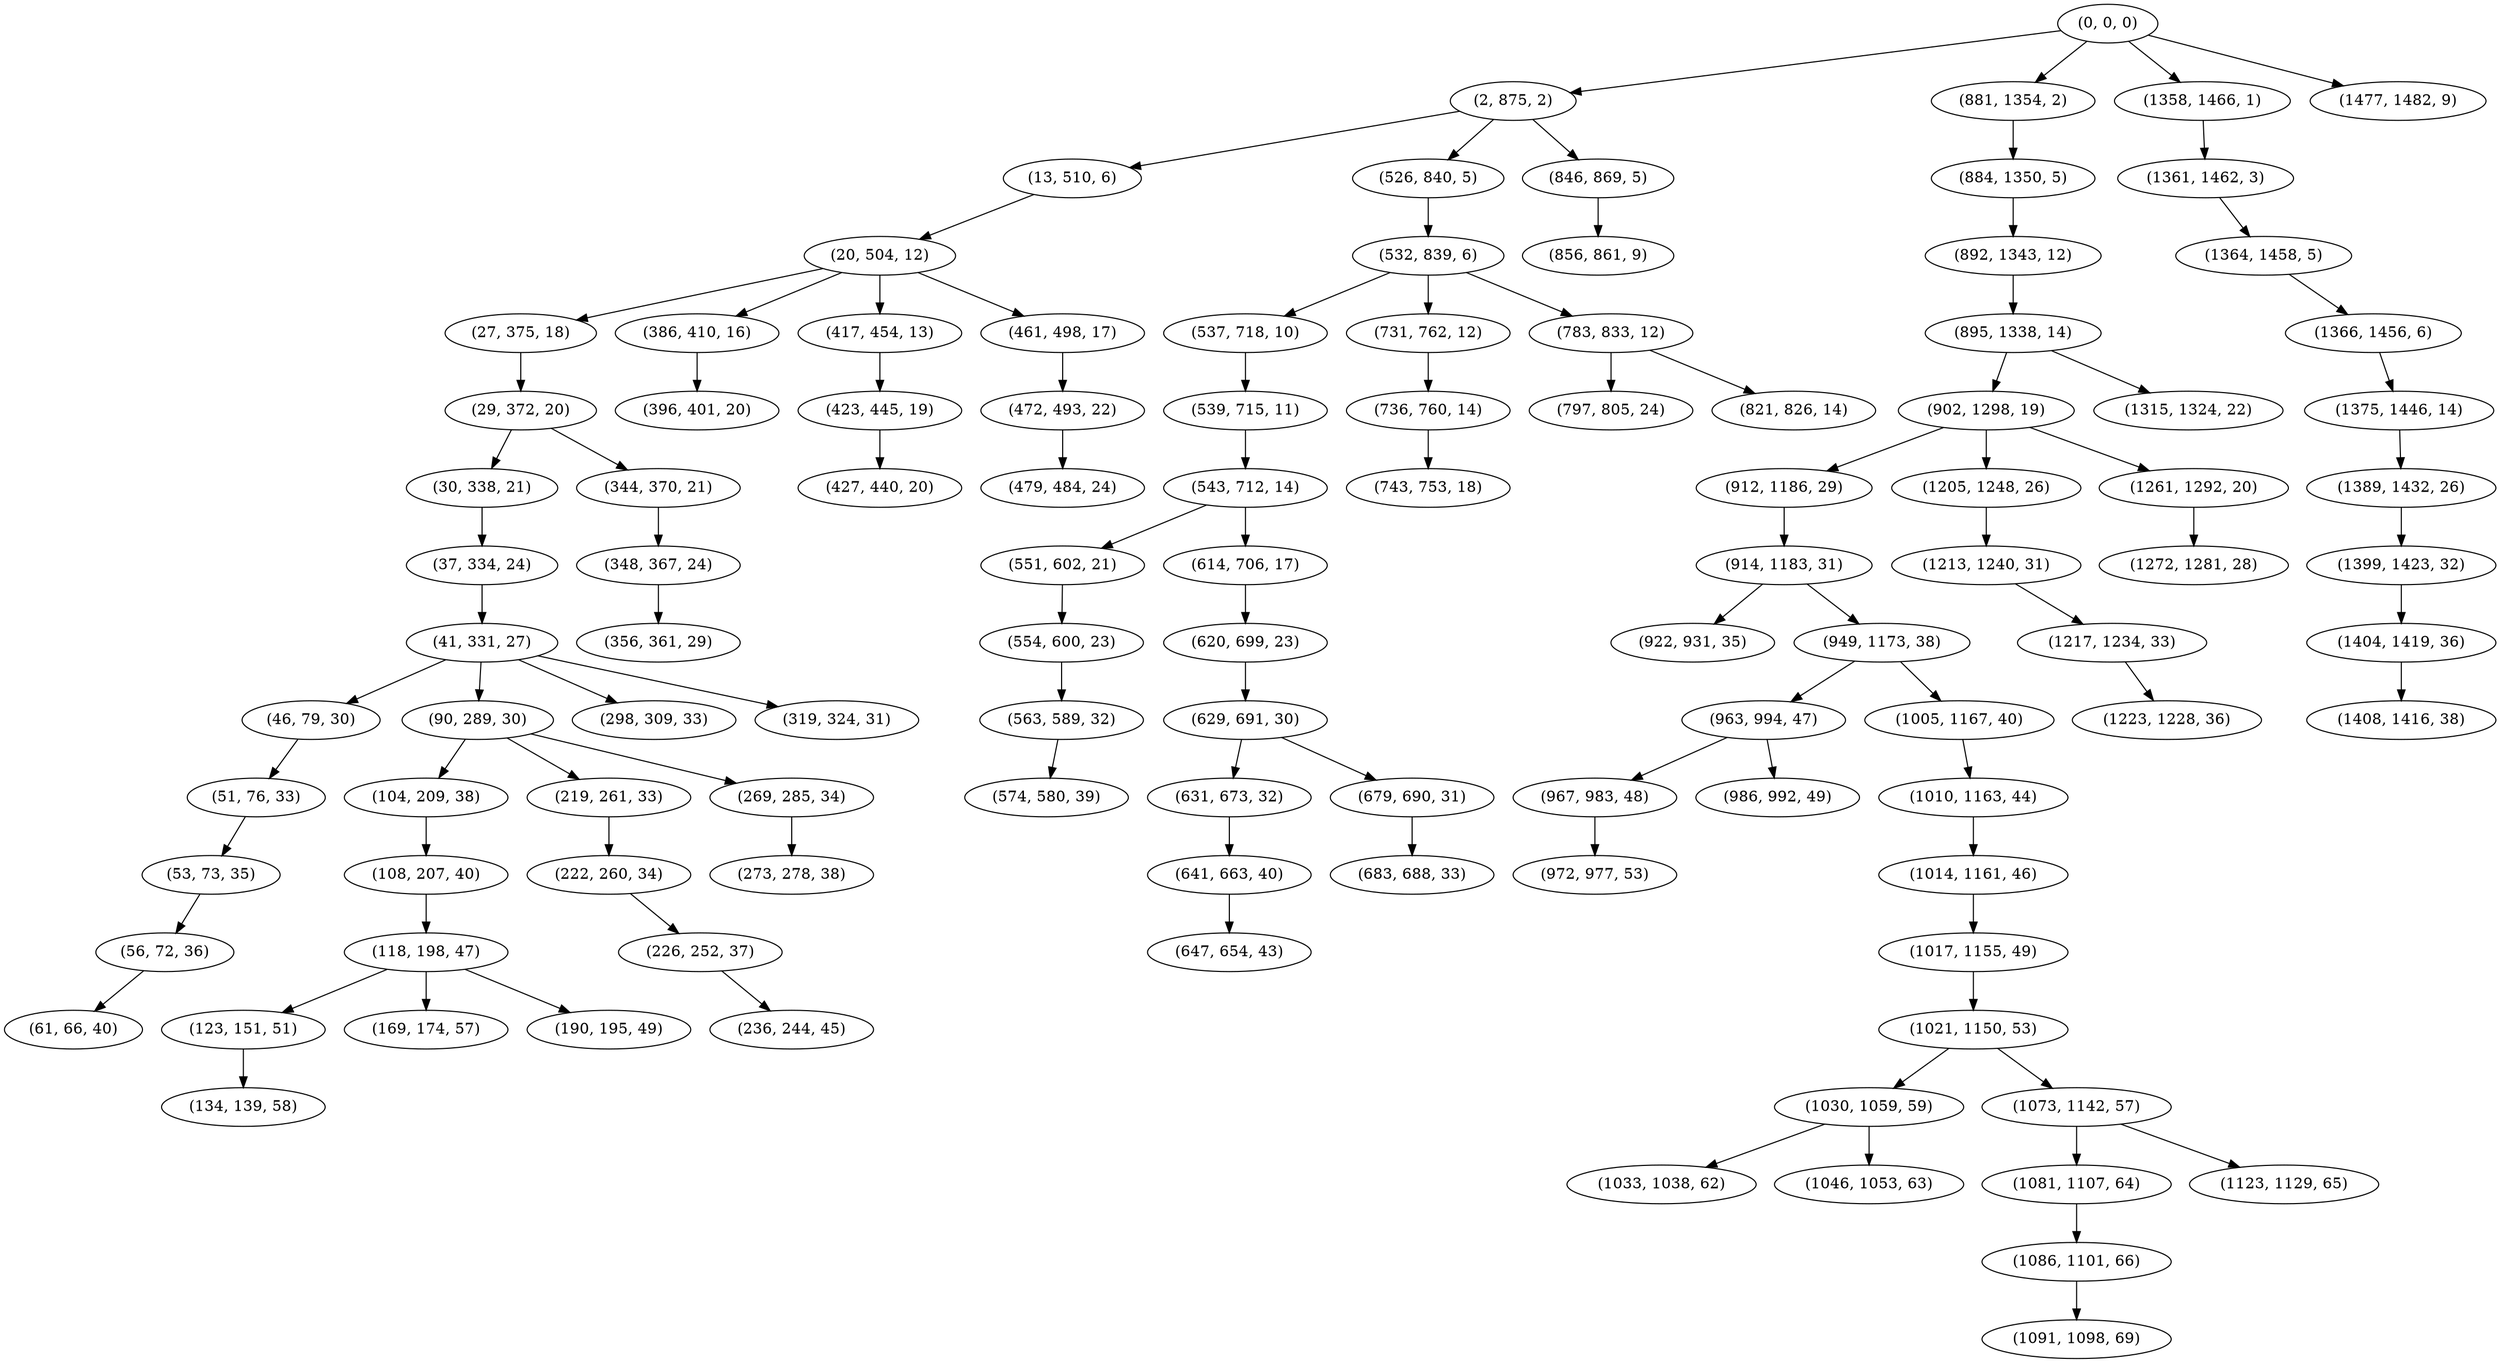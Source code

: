digraph tree {
    "(0, 0, 0)";
    "(2, 875, 2)";
    "(13, 510, 6)";
    "(20, 504, 12)";
    "(27, 375, 18)";
    "(29, 372, 20)";
    "(30, 338, 21)";
    "(37, 334, 24)";
    "(41, 331, 27)";
    "(46, 79, 30)";
    "(51, 76, 33)";
    "(53, 73, 35)";
    "(56, 72, 36)";
    "(61, 66, 40)";
    "(90, 289, 30)";
    "(104, 209, 38)";
    "(108, 207, 40)";
    "(118, 198, 47)";
    "(123, 151, 51)";
    "(134, 139, 58)";
    "(169, 174, 57)";
    "(190, 195, 49)";
    "(219, 261, 33)";
    "(222, 260, 34)";
    "(226, 252, 37)";
    "(236, 244, 45)";
    "(269, 285, 34)";
    "(273, 278, 38)";
    "(298, 309, 33)";
    "(319, 324, 31)";
    "(344, 370, 21)";
    "(348, 367, 24)";
    "(356, 361, 29)";
    "(386, 410, 16)";
    "(396, 401, 20)";
    "(417, 454, 13)";
    "(423, 445, 19)";
    "(427, 440, 20)";
    "(461, 498, 17)";
    "(472, 493, 22)";
    "(479, 484, 24)";
    "(526, 840, 5)";
    "(532, 839, 6)";
    "(537, 718, 10)";
    "(539, 715, 11)";
    "(543, 712, 14)";
    "(551, 602, 21)";
    "(554, 600, 23)";
    "(563, 589, 32)";
    "(574, 580, 39)";
    "(614, 706, 17)";
    "(620, 699, 23)";
    "(629, 691, 30)";
    "(631, 673, 32)";
    "(641, 663, 40)";
    "(647, 654, 43)";
    "(679, 690, 31)";
    "(683, 688, 33)";
    "(731, 762, 12)";
    "(736, 760, 14)";
    "(743, 753, 18)";
    "(783, 833, 12)";
    "(797, 805, 24)";
    "(821, 826, 14)";
    "(846, 869, 5)";
    "(856, 861, 9)";
    "(881, 1354, 2)";
    "(884, 1350, 5)";
    "(892, 1343, 12)";
    "(895, 1338, 14)";
    "(902, 1298, 19)";
    "(912, 1186, 29)";
    "(914, 1183, 31)";
    "(922, 931, 35)";
    "(949, 1173, 38)";
    "(963, 994, 47)";
    "(967, 983, 48)";
    "(972, 977, 53)";
    "(986, 992, 49)";
    "(1005, 1167, 40)";
    "(1010, 1163, 44)";
    "(1014, 1161, 46)";
    "(1017, 1155, 49)";
    "(1021, 1150, 53)";
    "(1030, 1059, 59)";
    "(1033, 1038, 62)";
    "(1046, 1053, 63)";
    "(1073, 1142, 57)";
    "(1081, 1107, 64)";
    "(1086, 1101, 66)";
    "(1091, 1098, 69)";
    "(1123, 1129, 65)";
    "(1205, 1248, 26)";
    "(1213, 1240, 31)";
    "(1217, 1234, 33)";
    "(1223, 1228, 36)";
    "(1261, 1292, 20)";
    "(1272, 1281, 28)";
    "(1315, 1324, 22)";
    "(1358, 1466, 1)";
    "(1361, 1462, 3)";
    "(1364, 1458, 5)";
    "(1366, 1456, 6)";
    "(1375, 1446, 14)";
    "(1389, 1432, 26)";
    "(1399, 1423, 32)";
    "(1404, 1419, 36)";
    "(1408, 1416, 38)";
    "(1477, 1482, 9)";
    "(0, 0, 0)" -> "(2, 875, 2)";
    "(0, 0, 0)" -> "(881, 1354, 2)";
    "(0, 0, 0)" -> "(1358, 1466, 1)";
    "(0, 0, 0)" -> "(1477, 1482, 9)";
    "(2, 875, 2)" -> "(13, 510, 6)";
    "(2, 875, 2)" -> "(526, 840, 5)";
    "(2, 875, 2)" -> "(846, 869, 5)";
    "(13, 510, 6)" -> "(20, 504, 12)";
    "(20, 504, 12)" -> "(27, 375, 18)";
    "(20, 504, 12)" -> "(386, 410, 16)";
    "(20, 504, 12)" -> "(417, 454, 13)";
    "(20, 504, 12)" -> "(461, 498, 17)";
    "(27, 375, 18)" -> "(29, 372, 20)";
    "(29, 372, 20)" -> "(30, 338, 21)";
    "(29, 372, 20)" -> "(344, 370, 21)";
    "(30, 338, 21)" -> "(37, 334, 24)";
    "(37, 334, 24)" -> "(41, 331, 27)";
    "(41, 331, 27)" -> "(46, 79, 30)";
    "(41, 331, 27)" -> "(90, 289, 30)";
    "(41, 331, 27)" -> "(298, 309, 33)";
    "(41, 331, 27)" -> "(319, 324, 31)";
    "(46, 79, 30)" -> "(51, 76, 33)";
    "(51, 76, 33)" -> "(53, 73, 35)";
    "(53, 73, 35)" -> "(56, 72, 36)";
    "(56, 72, 36)" -> "(61, 66, 40)";
    "(90, 289, 30)" -> "(104, 209, 38)";
    "(90, 289, 30)" -> "(219, 261, 33)";
    "(90, 289, 30)" -> "(269, 285, 34)";
    "(104, 209, 38)" -> "(108, 207, 40)";
    "(108, 207, 40)" -> "(118, 198, 47)";
    "(118, 198, 47)" -> "(123, 151, 51)";
    "(118, 198, 47)" -> "(169, 174, 57)";
    "(118, 198, 47)" -> "(190, 195, 49)";
    "(123, 151, 51)" -> "(134, 139, 58)";
    "(219, 261, 33)" -> "(222, 260, 34)";
    "(222, 260, 34)" -> "(226, 252, 37)";
    "(226, 252, 37)" -> "(236, 244, 45)";
    "(269, 285, 34)" -> "(273, 278, 38)";
    "(344, 370, 21)" -> "(348, 367, 24)";
    "(348, 367, 24)" -> "(356, 361, 29)";
    "(386, 410, 16)" -> "(396, 401, 20)";
    "(417, 454, 13)" -> "(423, 445, 19)";
    "(423, 445, 19)" -> "(427, 440, 20)";
    "(461, 498, 17)" -> "(472, 493, 22)";
    "(472, 493, 22)" -> "(479, 484, 24)";
    "(526, 840, 5)" -> "(532, 839, 6)";
    "(532, 839, 6)" -> "(537, 718, 10)";
    "(532, 839, 6)" -> "(731, 762, 12)";
    "(532, 839, 6)" -> "(783, 833, 12)";
    "(537, 718, 10)" -> "(539, 715, 11)";
    "(539, 715, 11)" -> "(543, 712, 14)";
    "(543, 712, 14)" -> "(551, 602, 21)";
    "(543, 712, 14)" -> "(614, 706, 17)";
    "(551, 602, 21)" -> "(554, 600, 23)";
    "(554, 600, 23)" -> "(563, 589, 32)";
    "(563, 589, 32)" -> "(574, 580, 39)";
    "(614, 706, 17)" -> "(620, 699, 23)";
    "(620, 699, 23)" -> "(629, 691, 30)";
    "(629, 691, 30)" -> "(631, 673, 32)";
    "(629, 691, 30)" -> "(679, 690, 31)";
    "(631, 673, 32)" -> "(641, 663, 40)";
    "(641, 663, 40)" -> "(647, 654, 43)";
    "(679, 690, 31)" -> "(683, 688, 33)";
    "(731, 762, 12)" -> "(736, 760, 14)";
    "(736, 760, 14)" -> "(743, 753, 18)";
    "(783, 833, 12)" -> "(797, 805, 24)";
    "(783, 833, 12)" -> "(821, 826, 14)";
    "(846, 869, 5)" -> "(856, 861, 9)";
    "(881, 1354, 2)" -> "(884, 1350, 5)";
    "(884, 1350, 5)" -> "(892, 1343, 12)";
    "(892, 1343, 12)" -> "(895, 1338, 14)";
    "(895, 1338, 14)" -> "(902, 1298, 19)";
    "(895, 1338, 14)" -> "(1315, 1324, 22)";
    "(902, 1298, 19)" -> "(912, 1186, 29)";
    "(902, 1298, 19)" -> "(1205, 1248, 26)";
    "(902, 1298, 19)" -> "(1261, 1292, 20)";
    "(912, 1186, 29)" -> "(914, 1183, 31)";
    "(914, 1183, 31)" -> "(922, 931, 35)";
    "(914, 1183, 31)" -> "(949, 1173, 38)";
    "(949, 1173, 38)" -> "(963, 994, 47)";
    "(949, 1173, 38)" -> "(1005, 1167, 40)";
    "(963, 994, 47)" -> "(967, 983, 48)";
    "(963, 994, 47)" -> "(986, 992, 49)";
    "(967, 983, 48)" -> "(972, 977, 53)";
    "(1005, 1167, 40)" -> "(1010, 1163, 44)";
    "(1010, 1163, 44)" -> "(1014, 1161, 46)";
    "(1014, 1161, 46)" -> "(1017, 1155, 49)";
    "(1017, 1155, 49)" -> "(1021, 1150, 53)";
    "(1021, 1150, 53)" -> "(1030, 1059, 59)";
    "(1021, 1150, 53)" -> "(1073, 1142, 57)";
    "(1030, 1059, 59)" -> "(1033, 1038, 62)";
    "(1030, 1059, 59)" -> "(1046, 1053, 63)";
    "(1073, 1142, 57)" -> "(1081, 1107, 64)";
    "(1073, 1142, 57)" -> "(1123, 1129, 65)";
    "(1081, 1107, 64)" -> "(1086, 1101, 66)";
    "(1086, 1101, 66)" -> "(1091, 1098, 69)";
    "(1205, 1248, 26)" -> "(1213, 1240, 31)";
    "(1213, 1240, 31)" -> "(1217, 1234, 33)";
    "(1217, 1234, 33)" -> "(1223, 1228, 36)";
    "(1261, 1292, 20)" -> "(1272, 1281, 28)";
    "(1358, 1466, 1)" -> "(1361, 1462, 3)";
    "(1361, 1462, 3)" -> "(1364, 1458, 5)";
    "(1364, 1458, 5)" -> "(1366, 1456, 6)";
    "(1366, 1456, 6)" -> "(1375, 1446, 14)";
    "(1375, 1446, 14)" -> "(1389, 1432, 26)";
    "(1389, 1432, 26)" -> "(1399, 1423, 32)";
    "(1399, 1423, 32)" -> "(1404, 1419, 36)";
    "(1404, 1419, 36)" -> "(1408, 1416, 38)";
}
